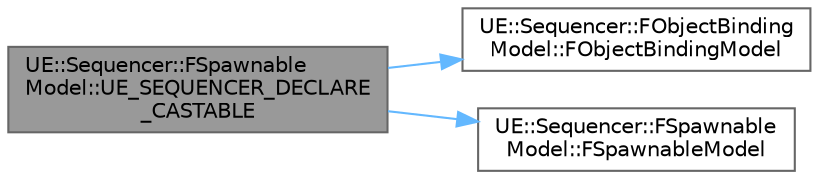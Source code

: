 digraph "UE::Sequencer::FSpawnableModel::UE_SEQUENCER_DECLARE_CASTABLE"
{
 // INTERACTIVE_SVG=YES
 // LATEX_PDF_SIZE
  bgcolor="transparent";
  edge [fontname=Helvetica,fontsize=10,labelfontname=Helvetica,labelfontsize=10];
  node [fontname=Helvetica,fontsize=10,shape=box,height=0.2,width=0.4];
  rankdir="LR";
  Node1 [id="Node000001",label="UE::Sequencer::FSpawnable\lModel::UE_SEQUENCER_DECLARE\l_CASTABLE",height=0.2,width=0.4,color="gray40", fillcolor="grey60", style="filled", fontcolor="black",tooltip=" "];
  Node1 -> Node2 [id="edge1_Node000001_Node000002",color="steelblue1",style="solid",tooltip=" "];
  Node2 [id="Node000002",label="UE::Sequencer::FObjectBinding\lModel::FObjectBindingModel",height=0.2,width=0.4,color="grey40", fillcolor="white", style="filled",URL="$da/d5a/classUE_1_1Sequencer_1_1FObjectBindingModel.html#a836a7affc4f462847ed719d8c3868c2d",tooltip=" "];
  Node1 -> Node3 [id="edge2_Node000001_Node000003",color="steelblue1",style="solid",tooltip=" "];
  Node3 [id="Node000003",label="UE::Sequencer::FSpawnable\lModel::FSpawnableModel",height=0.2,width=0.4,color="grey40", fillcolor="white", style="filled",URL="$d3/d29/classUE_1_1Sequencer_1_1FSpawnableModel.html#aa5e857a1e734b0f8900c048b12ff0eb2",tooltip=" "];
}
